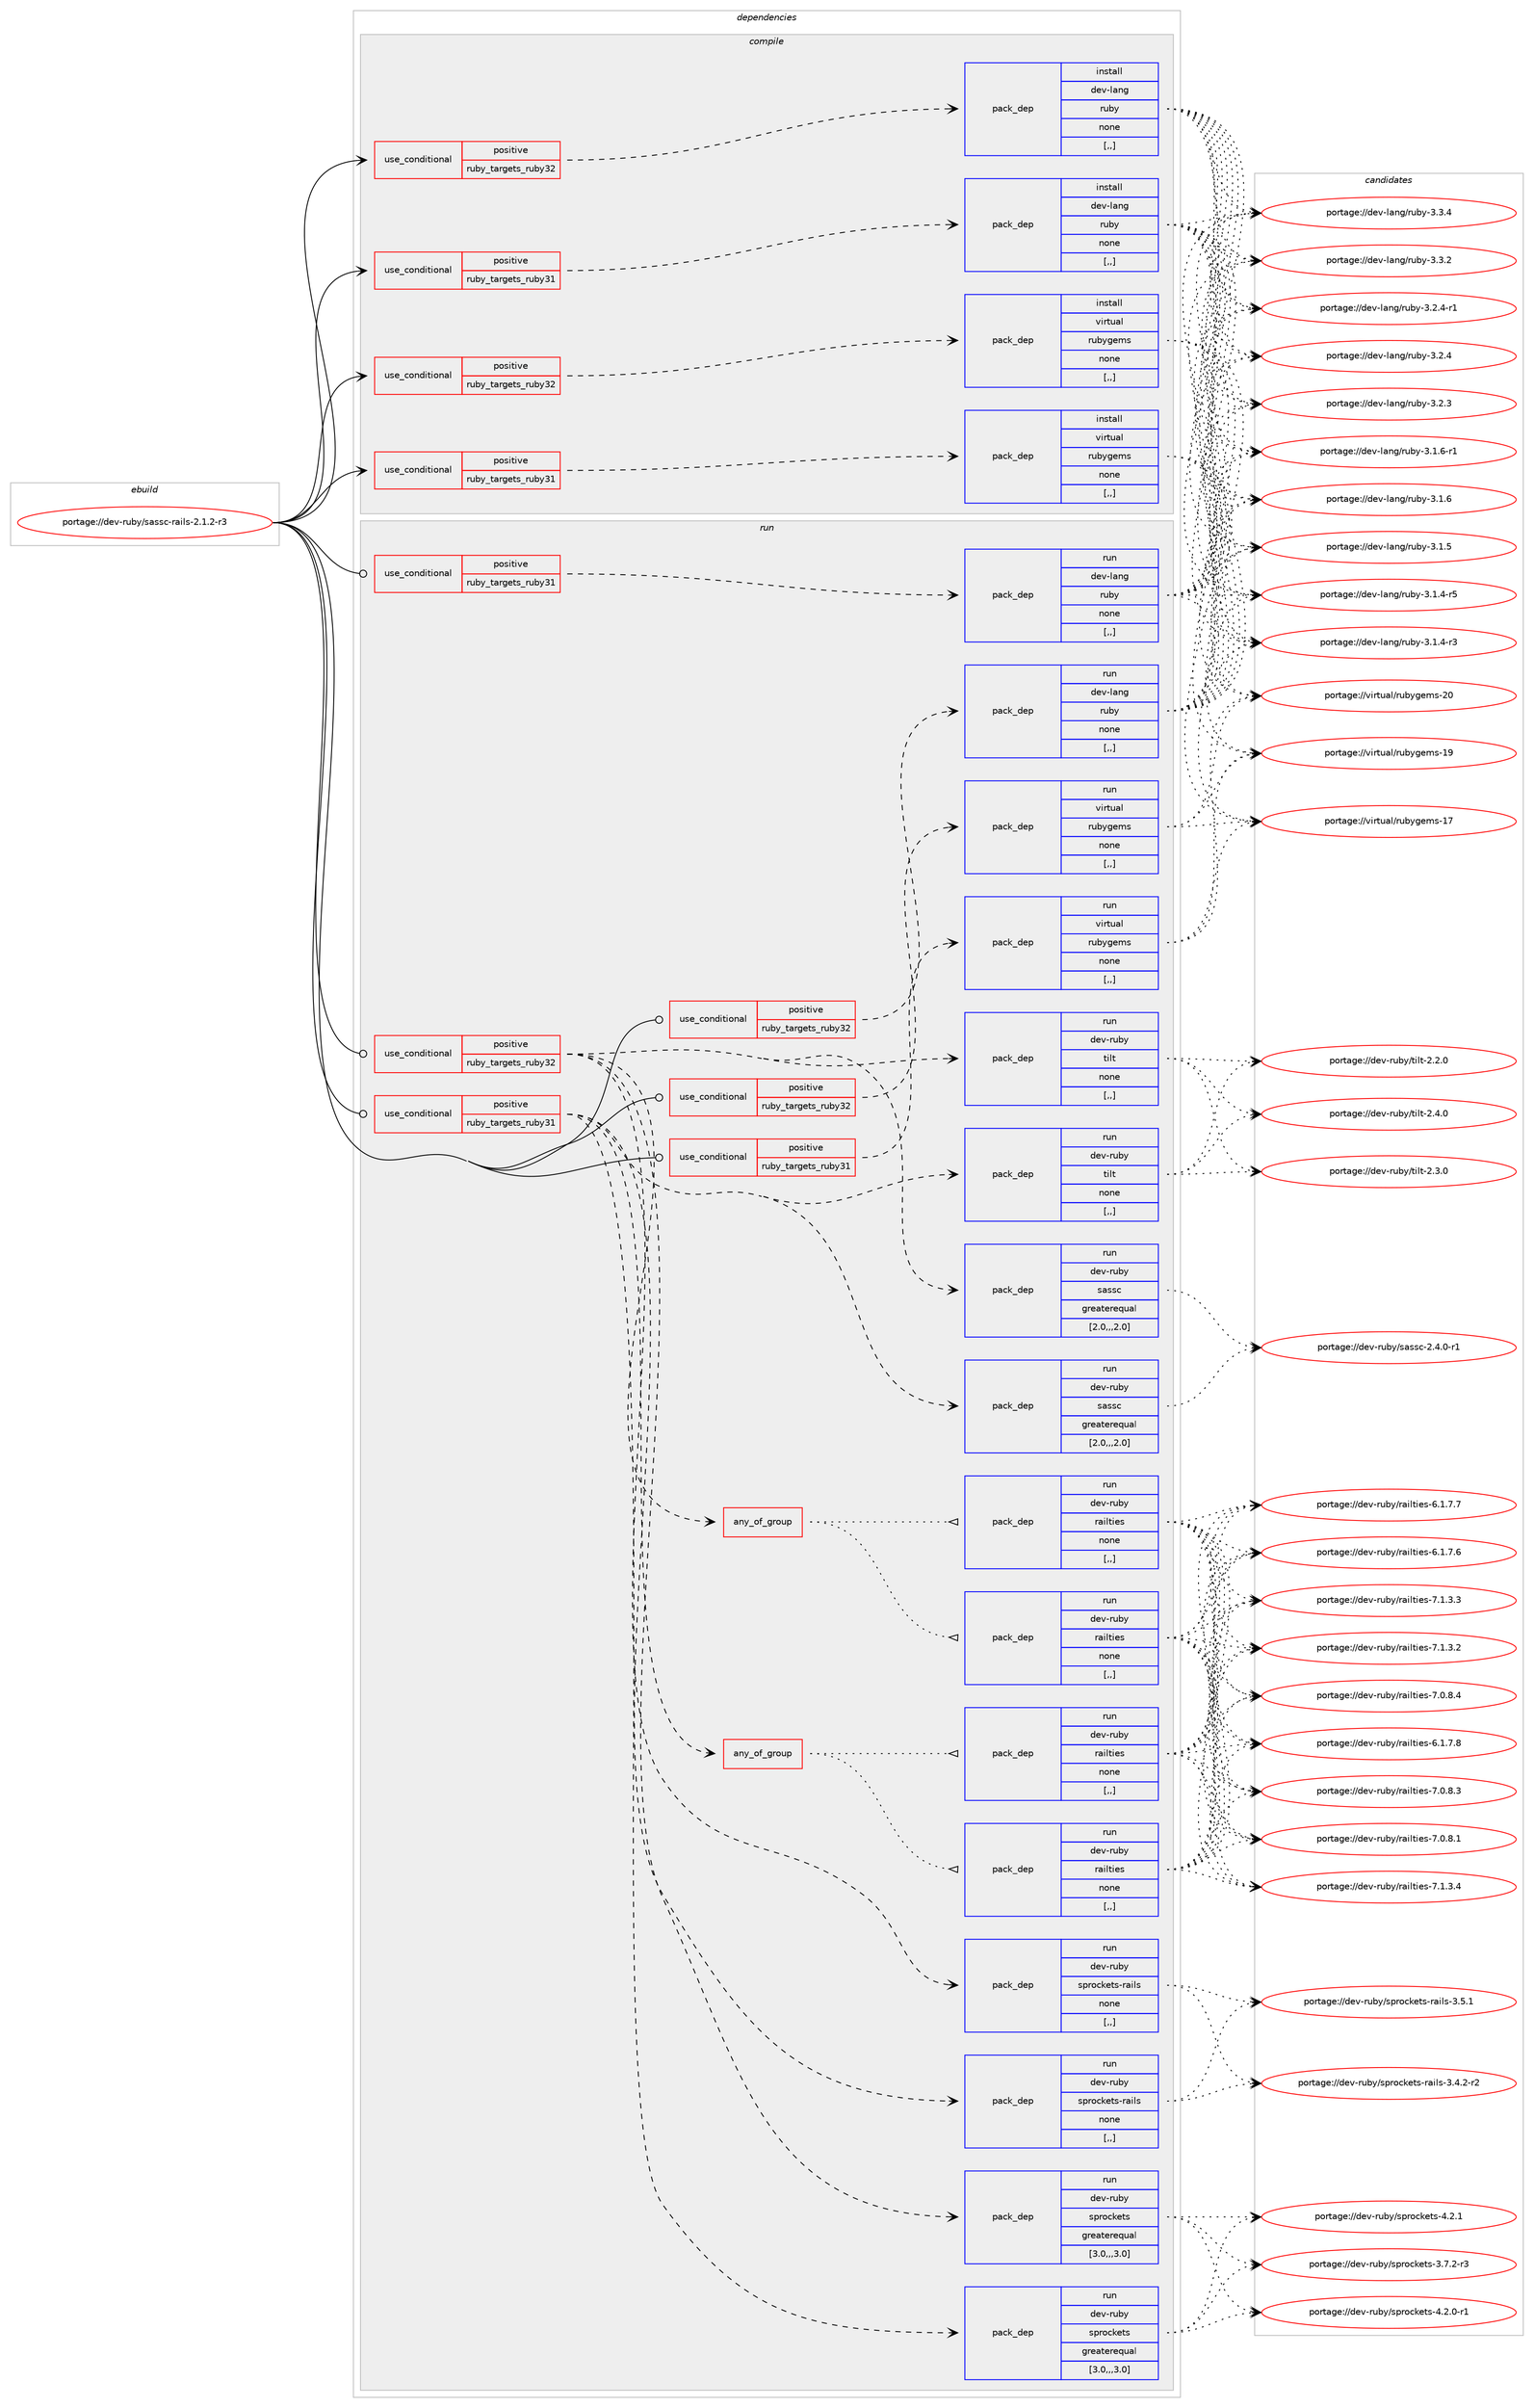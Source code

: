 digraph prolog {

# *************
# Graph options
# *************

newrank=true;
concentrate=true;
compound=true;
graph [rankdir=LR,fontname=Helvetica,fontsize=10,ranksep=1.5];#, ranksep=2.5, nodesep=0.2];
edge  [arrowhead=vee];
node  [fontname=Helvetica,fontsize=10];

# **********
# The ebuild
# **********

subgraph cluster_leftcol {
color=gray;
rank=same;
label=<<i>ebuild</i>>;
id [label="portage://dev-ruby/sassc-rails-2.1.2-r3", color=red, width=4, href="../dev-ruby/sassc-rails-2.1.2-r3.svg"];
}

# ****************
# The dependencies
# ****************

subgraph cluster_midcol {
color=gray;
label=<<i>dependencies</i>>;
subgraph cluster_compile {
fillcolor="#eeeeee";
style=filled;
label=<<i>compile</i>>;
subgraph cond55885 {
dependency201593 [label=<<TABLE BORDER="0" CELLBORDER="1" CELLSPACING="0" CELLPADDING="4"><TR><TD ROWSPAN="3" CELLPADDING="10">use_conditional</TD></TR><TR><TD>positive</TD></TR><TR><TD>ruby_targets_ruby31</TD></TR></TABLE>>, shape=none, color=red];
subgraph pack144319 {
dependency201594 [label=<<TABLE BORDER="0" CELLBORDER="1" CELLSPACING="0" CELLPADDING="4" WIDTH="220"><TR><TD ROWSPAN="6" CELLPADDING="30">pack_dep</TD></TR><TR><TD WIDTH="110">install</TD></TR><TR><TD>dev-lang</TD></TR><TR><TD>ruby</TD></TR><TR><TD>none</TD></TR><TR><TD>[,,]</TD></TR></TABLE>>, shape=none, color=blue];
}
dependency201593:e -> dependency201594:w [weight=20,style="dashed",arrowhead="vee"];
}
id:e -> dependency201593:w [weight=20,style="solid",arrowhead="vee"];
subgraph cond55886 {
dependency201595 [label=<<TABLE BORDER="0" CELLBORDER="1" CELLSPACING="0" CELLPADDING="4"><TR><TD ROWSPAN="3" CELLPADDING="10">use_conditional</TD></TR><TR><TD>positive</TD></TR><TR><TD>ruby_targets_ruby31</TD></TR></TABLE>>, shape=none, color=red];
subgraph pack144320 {
dependency201596 [label=<<TABLE BORDER="0" CELLBORDER="1" CELLSPACING="0" CELLPADDING="4" WIDTH="220"><TR><TD ROWSPAN="6" CELLPADDING="30">pack_dep</TD></TR><TR><TD WIDTH="110">install</TD></TR><TR><TD>virtual</TD></TR><TR><TD>rubygems</TD></TR><TR><TD>none</TD></TR><TR><TD>[,,]</TD></TR></TABLE>>, shape=none, color=blue];
}
dependency201595:e -> dependency201596:w [weight=20,style="dashed",arrowhead="vee"];
}
id:e -> dependency201595:w [weight=20,style="solid",arrowhead="vee"];
subgraph cond55887 {
dependency201597 [label=<<TABLE BORDER="0" CELLBORDER="1" CELLSPACING="0" CELLPADDING="4"><TR><TD ROWSPAN="3" CELLPADDING="10">use_conditional</TD></TR><TR><TD>positive</TD></TR><TR><TD>ruby_targets_ruby32</TD></TR></TABLE>>, shape=none, color=red];
subgraph pack144321 {
dependency201598 [label=<<TABLE BORDER="0" CELLBORDER="1" CELLSPACING="0" CELLPADDING="4" WIDTH="220"><TR><TD ROWSPAN="6" CELLPADDING="30">pack_dep</TD></TR><TR><TD WIDTH="110">install</TD></TR><TR><TD>dev-lang</TD></TR><TR><TD>ruby</TD></TR><TR><TD>none</TD></TR><TR><TD>[,,]</TD></TR></TABLE>>, shape=none, color=blue];
}
dependency201597:e -> dependency201598:w [weight=20,style="dashed",arrowhead="vee"];
}
id:e -> dependency201597:w [weight=20,style="solid",arrowhead="vee"];
subgraph cond55888 {
dependency201599 [label=<<TABLE BORDER="0" CELLBORDER="1" CELLSPACING="0" CELLPADDING="4"><TR><TD ROWSPAN="3" CELLPADDING="10">use_conditional</TD></TR><TR><TD>positive</TD></TR><TR><TD>ruby_targets_ruby32</TD></TR></TABLE>>, shape=none, color=red];
subgraph pack144322 {
dependency201600 [label=<<TABLE BORDER="0" CELLBORDER="1" CELLSPACING="0" CELLPADDING="4" WIDTH="220"><TR><TD ROWSPAN="6" CELLPADDING="30">pack_dep</TD></TR><TR><TD WIDTH="110">install</TD></TR><TR><TD>virtual</TD></TR><TR><TD>rubygems</TD></TR><TR><TD>none</TD></TR><TR><TD>[,,]</TD></TR></TABLE>>, shape=none, color=blue];
}
dependency201599:e -> dependency201600:w [weight=20,style="dashed",arrowhead="vee"];
}
id:e -> dependency201599:w [weight=20,style="solid",arrowhead="vee"];
}
subgraph cluster_compileandrun {
fillcolor="#eeeeee";
style=filled;
label=<<i>compile and run</i>>;
}
subgraph cluster_run {
fillcolor="#eeeeee";
style=filled;
label=<<i>run</i>>;
subgraph cond55889 {
dependency201601 [label=<<TABLE BORDER="0" CELLBORDER="1" CELLSPACING="0" CELLPADDING="4"><TR><TD ROWSPAN="3" CELLPADDING="10">use_conditional</TD></TR><TR><TD>positive</TD></TR><TR><TD>ruby_targets_ruby31</TD></TR></TABLE>>, shape=none, color=red];
subgraph pack144323 {
dependency201602 [label=<<TABLE BORDER="0" CELLBORDER="1" CELLSPACING="0" CELLPADDING="4" WIDTH="220"><TR><TD ROWSPAN="6" CELLPADDING="30">pack_dep</TD></TR><TR><TD WIDTH="110">run</TD></TR><TR><TD>dev-lang</TD></TR><TR><TD>ruby</TD></TR><TR><TD>none</TD></TR><TR><TD>[,,]</TD></TR></TABLE>>, shape=none, color=blue];
}
dependency201601:e -> dependency201602:w [weight=20,style="dashed",arrowhead="vee"];
}
id:e -> dependency201601:w [weight=20,style="solid",arrowhead="odot"];
subgraph cond55890 {
dependency201603 [label=<<TABLE BORDER="0" CELLBORDER="1" CELLSPACING="0" CELLPADDING="4"><TR><TD ROWSPAN="3" CELLPADDING="10">use_conditional</TD></TR><TR><TD>positive</TD></TR><TR><TD>ruby_targets_ruby31</TD></TR></TABLE>>, shape=none, color=red];
subgraph pack144324 {
dependency201604 [label=<<TABLE BORDER="0" CELLBORDER="1" CELLSPACING="0" CELLPADDING="4" WIDTH="220"><TR><TD ROWSPAN="6" CELLPADDING="30">pack_dep</TD></TR><TR><TD WIDTH="110">run</TD></TR><TR><TD>dev-ruby</TD></TR><TR><TD>sassc</TD></TR><TR><TD>greaterequal</TD></TR><TR><TD>[2.0,,,2.0]</TD></TR></TABLE>>, shape=none, color=blue];
}
dependency201603:e -> dependency201604:w [weight=20,style="dashed",arrowhead="vee"];
subgraph pack144325 {
dependency201605 [label=<<TABLE BORDER="0" CELLBORDER="1" CELLSPACING="0" CELLPADDING="4" WIDTH="220"><TR><TD ROWSPAN="6" CELLPADDING="30">pack_dep</TD></TR><TR><TD WIDTH="110">run</TD></TR><TR><TD>dev-ruby</TD></TR><TR><TD>tilt</TD></TR><TR><TD>none</TD></TR><TR><TD>[,,]</TD></TR></TABLE>>, shape=none, color=blue];
}
dependency201603:e -> dependency201605:w [weight=20,style="dashed",arrowhead="vee"];
subgraph any1239 {
dependency201606 [label=<<TABLE BORDER="0" CELLBORDER="1" CELLSPACING="0" CELLPADDING="4"><TR><TD CELLPADDING="10">any_of_group</TD></TR></TABLE>>, shape=none, color=red];subgraph pack144326 {
dependency201607 [label=<<TABLE BORDER="0" CELLBORDER="1" CELLSPACING="0" CELLPADDING="4" WIDTH="220"><TR><TD ROWSPAN="6" CELLPADDING="30">pack_dep</TD></TR><TR><TD WIDTH="110">run</TD></TR><TR><TD>dev-ruby</TD></TR><TR><TD>railties</TD></TR><TR><TD>none</TD></TR><TR><TD>[,,]</TD></TR></TABLE>>, shape=none, color=blue];
}
dependency201606:e -> dependency201607:w [weight=20,style="dotted",arrowhead="oinv"];
subgraph pack144327 {
dependency201608 [label=<<TABLE BORDER="0" CELLBORDER="1" CELLSPACING="0" CELLPADDING="4" WIDTH="220"><TR><TD ROWSPAN="6" CELLPADDING="30">pack_dep</TD></TR><TR><TD WIDTH="110">run</TD></TR><TR><TD>dev-ruby</TD></TR><TR><TD>railties</TD></TR><TR><TD>none</TD></TR><TR><TD>[,,]</TD></TR></TABLE>>, shape=none, color=blue];
}
dependency201606:e -> dependency201608:w [weight=20,style="dotted",arrowhead="oinv"];
}
dependency201603:e -> dependency201606:w [weight=20,style="dashed",arrowhead="vee"];
subgraph pack144328 {
dependency201609 [label=<<TABLE BORDER="0" CELLBORDER="1" CELLSPACING="0" CELLPADDING="4" WIDTH="220"><TR><TD ROWSPAN="6" CELLPADDING="30">pack_dep</TD></TR><TR><TD WIDTH="110">run</TD></TR><TR><TD>dev-ruby</TD></TR><TR><TD>sprockets</TD></TR><TR><TD>greaterequal</TD></TR><TR><TD>[3.0,,,3.0]</TD></TR></TABLE>>, shape=none, color=blue];
}
dependency201603:e -> dependency201609:w [weight=20,style="dashed",arrowhead="vee"];
subgraph pack144329 {
dependency201610 [label=<<TABLE BORDER="0" CELLBORDER="1" CELLSPACING="0" CELLPADDING="4" WIDTH="220"><TR><TD ROWSPAN="6" CELLPADDING="30">pack_dep</TD></TR><TR><TD WIDTH="110">run</TD></TR><TR><TD>dev-ruby</TD></TR><TR><TD>sprockets-rails</TD></TR><TR><TD>none</TD></TR><TR><TD>[,,]</TD></TR></TABLE>>, shape=none, color=blue];
}
dependency201603:e -> dependency201610:w [weight=20,style="dashed",arrowhead="vee"];
}
id:e -> dependency201603:w [weight=20,style="solid",arrowhead="odot"];
subgraph cond55891 {
dependency201611 [label=<<TABLE BORDER="0" CELLBORDER="1" CELLSPACING="0" CELLPADDING="4"><TR><TD ROWSPAN="3" CELLPADDING="10">use_conditional</TD></TR><TR><TD>positive</TD></TR><TR><TD>ruby_targets_ruby31</TD></TR></TABLE>>, shape=none, color=red];
subgraph pack144330 {
dependency201612 [label=<<TABLE BORDER="0" CELLBORDER="1" CELLSPACING="0" CELLPADDING="4" WIDTH="220"><TR><TD ROWSPAN="6" CELLPADDING="30">pack_dep</TD></TR><TR><TD WIDTH="110">run</TD></TR><TR><TD>virtual</TD></TR><TR><TD>rubygems</TD></TR><TR><TD>none</TD></TR><TR><TD>[,,]</TD></TR></TABLE>>, shape=none, color=blue];
}
dependency201611:e -> dependency201612:w [weight=20,style="dashed",arrowhead="vee"];
}
id:e -> dependency201611:w [weight=20,style="solid",arrowhead="odot"];
subgraph cond55892 {
dependency201613 [label=<<TABLE BORDER="0" CELLBORDER="1" CELLSPACING="0" CELLPADDING="4"><TR><TD ROWSPAN="3" CELLPADDING="10">use_conditional</TD></TR><TR><TD>positive</TD></TR><TR><TD>ruby_targets_ruby32</TD></TR></TABLE>>, shape=none, color=red];
subgraph pack144331 {
dependency201614 [label=<<TABLE BORDER="0" CELLBORDER="1" CELLSPACING="0" CELLPADDING="4" WIDTH="220"><TR><TD ROWSPAN="6" CELLPADDING="30">pack_dep</TD></TR><TR><TD WIDTH="110">run</TD></TR><TR><TD>dev-lang</TD></TR><TR><TD>ruby</TD></TR><TR><TD>none</TD></TR><TR><TD>[,,]</TD></TR></TABLE>>, shape=none, color=blue];
}
dependency201613:e -> dependency201614:w [weight=20,style="dashed",arrowhead="vee"];
}
id:e -> dependency201613:w [weight=20,style="solid",arrowhead="odot"];
subgraph cond55893 {
dependency201615 [label=<<TABLE BORDER="0" CELLBORDER="1" CELLSPACING="0" CELLPADDING="4"><TR><TD ROWSPAN="3" CELLPADDING="10">use_conditional</TD></TR><TR><TD>positive</TD></TR><TR><TD>ruby_targets_ruby32</TD></TR></TABLE>>, shape=none, color=red];
subgraph pack144332 {
dependency201616 [label=<<TABLE BORDER="0" CELLBORDER="1" CELLSPACING="0" CELLPADDING="4" WIDTH="220"><TR><TD ROWSPAN="6" CELLPADDING="30">pack_dep</TD></TR><TR><TD WIDTH="110">run</TD></TR><TR><TD>dev-ruby</TD></TR><TR><TD>sassc</TD></TR><TR><TD>greaterequal</TD></TR><TR><TD>[2.0,,,2.0]</TD></TR></TABLE>>, shape=none, color=blue];
}
dependency201615:e -> dependency201616:w [weight=20,style="dashed",arrowhead="vee"];
subgraph pack144333 {
dependency201617 [label=<<TABLE BORDER="0" CELLBORDER="1" CELLSPACING="0" CELLPADDING="4" WIDTH="220"><TR><TD ROWSPAN="6" CELLPADDING="30">pack_dep</TD></TR><TR><TD WIDTH="110">run</TD></TR><TR><TD>dev-ruby</TD></TR><TR><TD>tilt</TD></TR><TR><TD>none</TD></TR><TR><TD>[,,]</TD></TR></TABLE>>, shape=none, color=blue];
}
dependency201615:e -> dependency201617:w [weight=20,style="dashed",arrowhead="vee"];
subgraph any1240 {
dependency201618 [label=<<TABLE BORDER="0" CELLBORDER="1" CELLSPACING="0" CELLPADDING="4"><TR><TD CELLPADDING="10">any_of_group</TD></TR></TABLE>>, shape=none, color=red];subgraph pack144334 {
dependency201619 [label=<<TABLE BORDER="0" CELLBORDER="1" CELLSPACING="0" CELLPADDING="4" WIDTH="220"><TR><TD ROWSPAN="6" CELLPADDING="30">pack_dep</TD></TR><TR><TD WIDTH="110">run</TD></TR><TR><TD>dev-ruby</TD></TR><TR><TD>railties</TD></TR><TR><TD>none</TD></TR><TR><TD>[,,]</TD></TR></TABLE>>, shape=none, color=blue];
}
dependency201618:e -> dependency201619:w [weight=20,style="dotted",arrowhead="oinv"];
subgraph pack144335 {
dependency201620 [label=<<TABLE BORDER="0" CELLBORDER="1" CELLSPACING="0" CELLPADDING="4" WIDTH="220"><TR><TD ROWSPAN="6" CELLPADDING="30">pack_dep</TD></TR><TR><TD WIDTH="110">run</TD></TR><TR><TD>dev-ruby</TD></TR><TR><TD>railties</TD></TR><TR><TD>none</TD></TR><TR><TD>[,,]</TD></TR></TABLE>>, shape=none, color=blue];
}
dependency201618:e -> dependency201620:w [weight=20,style="dotted",arrowhead="oinv"];
}
dependency201615:e -> dependency201618:w [weight=20,style="dashed",arrowhead="vee"];
subgraph pack144336 {
dependency201621 [label=<<TABLE BORDER="0" CELLBORDER="1" CELLSPACING="0" CELLPADDING="4" WIDTH="220"><TR><TD ROWSPAN="6" CELLPADDING="30">pack_dep</TD></TR><TR><TD WIDTH="110">run</TD></TR><TR><TD>dev-ruby</TD></TR><TR><TD>sprockets</TD></TR><TR><TD>greaterequal</TD></TR><TR><TD>[3.0,,,3.0]</TD></TR></TABLE>>, shape=none, color=blue];
}
dependency201615:e -> dependency201621:w [weight=20,style="dashed",arrowhead="vee"];
subgraph pack144337 {
dependency201622 [label=<<TABLE BORDER="0" CELLBORDER="1" CELLSPACING="0" CELLPADDING="4" WIDTH="220"><TR><TD ROWSPAN="6" CELLPADDING="30">pack_dep</TD></TR><TR><TD WIDTH="110">run</TD></TR><TR><TD>dev-ruby</TD></TR><TR><TD>sprockets-rails</TD></TR><TR><TD>none</TD></TR><TR><TD>[,,]</TD></TR></TABLE>>, shape=none, color=blue];
}
dependency201615:e -> dependency201622:w [weight=20,style="dashed",arrowhead="vee"];
}
id:e -> dependency201615:w [weight=20,style="solid",arrowhead="odot"];
subgraph cond55894 {
dependency201623 [label=<<TABLE BORDER="0" CELLBORDER="1" CELLSPACING="0" CELLPADDING="4"><TR><TD ROWSPAN="3" CELLPADDING="10">use_conditional</TD></TR><TR><TD>positive</TD></TR><TR><TD>ruby_targets_ruby32</TD></TR></TABLE>>, shape=none, color=red];
subgraph pack144338 {
dependency201624 [label=<<TABLE BORDER="0" CELLBORDER="1" CELLSPACING="0" CELLPADDING="4" WIDTH="220"><TR><TD ROWSPAN="6" CELLPADDING="30">pack_dep</TD></TR><TR><TD WIDTH="110">run</TD></TR><TR><TD>virtual</TD></TR><TR><TD>rubygems</TD></TR><TR><TD>none</TD></TR><TR><TD>[,,]</TD></TR></TABLE>>, shape=none, color=blue];
}
dependency201623:e -> dependency201624:w [weight=20,style="dashed",arrowhead="vee"];
}
id:e -> dependency201623:w [weight=20,style="solid",arrowhead="odot"];
}
}

# **************
# The candidates
# **************

subgraph cluster_choices {
rank=same;
color=gray;
label=<<i>candidates</i>>;

subgraph choice144319 {
color=black;
nodesep=1;
choice10010111845108971101034711411798121455146514652 [label="portage://dev-lang/ruby-3.3.4", color=red, width=4,href="../dev-lang/ruby-3.3.4.svg"];
choice10010111845108971101034711411798121455146514650 [label="portage://dev-lang/ruby-3.3.2", color=red, width=4,href="../dev-lang/ruby-3.3.2.svg"];
choice100101118451089711010347114117981214551465046524511449 [label="portage://dev-lang/ruby-3.2.4-r1", color=red, width=4,href="../dev-lang/ruby-3.2.4-r1.svg"];
choice10010111845108971101034711411798121455146504652 [label="portage://dev-lang/ruby-3.2.4", color=red, width=4,href="../dev-lang/ruby-3.2.4.svg"];
choice10010111845108971101034711411798121455146504651 [label="portage://dev-lang/ruby-3.2.3", color=red, width=4,href="../dev-lang/ruby-3.2.3.svg"];
choice100101118451089711010347114117981214551464946544511449 [label="portage://dev-lang/ruby-3.1.6-r1", color=red, width=4,href="../dev-lang/ruby-3.1.6-r1.svg"];
choice10010111845108971101034711411798121455146494654 [label="portage://dev-lang/ruby-3.1.6", color=red, width=4,href="../dev-lang/ruby-3.1.6.svg"];
choice10010111845108971101034711411798121455146494653 [label="portage://dev-lang/ruby-3.1.5", color=red, width=4,href="../dev-lang/ruby-3.1.5.svg"];
choice100101118451089711010347114117981214551464946524511453 [label="portage://dev-lang/ruby-3.1.4-r5", color=red, width=4,href="../dev-lang/ruby-3.1.4-r5.svg"];
choice100101118451089711010347114117981214551464946524511451 [label="portage://dev-lang/ruby-3.1.4-r3", color=red, width=4,href="../dev-lang/ruby-3.1.4-r3.svg"];
dependency201594:e -> choice10010111845108971101034711411798121455146514652:w [style=dotted,weight="100"];
dependency201594:e -> choice10010111845108971101034711411798121455146514650:w [style=dotted,weight="100"];
dependency201594:e -> choice100101118451089711010347114117981214551465046524511449:w [style=dotted,weight="100"];
dependency201594:e -> choice10010111845108971101034711411798121455146504652:w [style=dotted,weight="100"];
dependency201594:e -> choice10010111845108971101034711411798121455146504651:w [style=dotted,weight="100"];
dependency201594:e -> choice100101118451089711010347114117981214551464946544511449:w [style=dotted,weight="100"];
dependency201594:e -> choice10010111845108971101034711411798121455146494654:w [style=dotted,weight="100"];
dependency201594:e -> choice10010111845108971101034711411798121455146494653:w [style=dotted,weight="100"];
dependency201594:e -> choice100101118451089711010347114117981214551464946524511453:w [style=dotted,weight="100"];
dependency201594:e -> choice100101118451089711010347114117981214551464946524511451:w [style=dotted,weight="100"];
}
subgraph choice144320 {
color=black;
nodesep=1;
choice118105114116117971084711411798121103101109115455048 [label="portage://virtual/rubygems-20", color=red, width=4,href="../virtual/rubygems-20.svg"];
choice118105114116117971084711411798121103101109115454957 [label="portage://virtual/rubygems-19", color=red, width=4,href="../virtual/rubygems-19.svg"];
choice118105114116117971084711411798121103101109115454955 [label="portage://virtual/rubygems-17", color=red, width=4,href="../virtual/rubygems-17.svg"];
dependency201596:e -> choice118105114116117971084711411798121103101109115455048:w [style=dotted,weight="100"];
dependency201596:e -> choice118105114116117971084711411798121103101109115454957:w [style=dotted,weight="100"];
dependency201596:e -> choice118105114116117971084711411798121103101109115454955:w [style=dotted,weight="100"];
}
subgraph choice144321 {
color=black;
nodesep=1;
choice10010111845108971101034711411798121455146514652 [label="portage://dev-lang/ruby-3.3.4", color=red, width=4,href="../dev-lang/ruby-3.3.4.svg"];
choice10010111845108971101034711411798121455146514650 [label="portage://dev-lang/ruby-3.3.2", color=red, width=4,href="../dev-lang/ruby-3.3.2.svg"];
choice100101118451089711010347114117981214551465046524511449 [label="portage://dev-lang/ruby-3.2.4-r1", color=red, width=4,href="../dev-lang/ruby-3.2.4-r1.svg"];
choice10010111845108971101034711411798121455146504652 [label="portage://dev-lang/ruby-3.2.4", color=red, width=4,href="../dev-lang/ruby-3.2.4.svg"];
choice10010111845108971101034711411798121455146504651 [label="portage://dev-lang/ruby-3.2.3", color=red, width=4,href="../dev-lang/ruby-3.2.3.svg"];
choice100101118451089711010347114117981214551464946544511449 [label="portage://dev-lang/ruby-3.1.6-r1", color=red, width=4,href="../dev-lang/ruby-3.1.6-r1.svg"];
choice10010111845108971101034711411798121455146494654 [label="portage://dev-lang/ruby-3.1.6", color=red, width=4,href="../dev-lang/ruby-3.1.6.svg"];
choice10010111845108971101034711411798121455146494653 [label="portage://dev-lang/ruby-3.1.5", color=red, width=4,href="../dev-lang/ruby-3.1.5.svg"];
choice100101118451089711010347114117981214551464946524511453 [label="portage://dev-lang/ruby-3.1.4-r5", color=red, width=4,href="../dev-lang/ruby-3.1.4-r5.svg"];
choice100101118451089711010347114117981214551464946524511451 [label="portage://dev-lang/ruby-3.1.4-r3", color=red, width=4,href="../dev-lang/ruby-3.1.4-r3.svg"];
dependency201598:e -> choice10010111845108971101034711411798121455146514652:w [style=dotted,weight="100"];
dependency201598:e -> choice10010111845108971101034711411798121455146514650:w [style=dotted,weight="100"];
dependency201598:e -> choice100101118451089711010347114117981214551465046524511449:w [style=dotted,weight="100"];
dependency201598:e -> choice10010111845108971101034711411798121455146504652:w [style=dotted,weight="100"];
dependency201598:e -> choice10010111845108971101034711411798121455146504651:w [style=dotted,weight="100"];
dependency201598:e -> choice100101118451089711010347114117981214551464946544511449:w [style=dotted,weight="100"];
dependency201598:e -> choice10010111845108971101034711411798121455146494654:w [style=dotted,weight="100"];
dependency201598:e -> choice10010111845108971101034711411798121455146494653:w [style=dotted,weight="100"];
dependency201598:e -> choice100101118451089711010347114117981214551464946524511453:w [style=dotted,weight="100"];
dependency201598:e -> choice100101118451089711010347114117981214551464946524511451:w [style=dotted,weight="100"];
}
subgraph choice144322 {
color=black;
nodesep=1;
choice118105114116117971084711411798121103101109115455048 [label="portage://virtual/rubygems-20", color=red, width=4,href="../virtual/rubygems-20.svg"];
choice118105114116117971084711411798121103101109115454957 [label="portage://virtual/rubygems-19", color=red, width=4,href="../virtual/rubygems-19.svg"];
choice118105114116117971084711411798121103101109115454955 [label="portage://virtual/rubygems-17", color=red, width=4,href="../virtual/rubygems-17.svg"];
dependency201600:e -> choice118105114116117971084711411798121103101109115455048:w [style=dotted,weight="100"];
dependency201600:e -> choice118105114116117971084711411798121103101109115454957:w [style=dotted,weight="100"];
dependency201600:e -> choice118105114116117971084711411798121103101109115454955:w [style=dotted,weight="100"];
}
subgraph choice144323 {
color=black;
nodesep=1;
choice10010111845108971101034711411798121455146514652 [label="portage://dev-lang/ruby-3.3.4", color=red, width=4,href="../dev-lang/ruby-3.3.4.svg"];
choice10010111845108971101034711411798121455146514650 [label="portage://dev-lang/ruby-3.3.2", color=red, width=4,href="../dev-lang/ruby-3.3.2.svg"];
choice100101118451089711010347114117981214551465046524511449 [label="portage://dev-lang/ruby-3.2.4-r1", color=red, width=4,href="../dev-lang/ruby-3.2.4-r1.svg"];
choice10010111845108971101034711411798121455146504652 [label="portage://dev-lang/ruby-3.2.4", color=red, width=4,href="../dev-lang/ruby-3.2.4.svg"];
choice10010111845108971101034711411798121455146504651 [label="portage://dev-lang/ruby-3.2.3", color=red, width=4,href="../dev-lang/ruby-3.2.3.svg"];
choice100101118451089711010347114117981214551464946544511449 [label="portage://dev-lang/ruby-3.1.6-r1", color=red, width=4,href="../dev-lang/ruby-3.1.6-r1.svg"];
choice10010111845108971101034711411798121455146494654 [label="portage://dev-lang/ruby-3.1.6", color=red, width=4,href="../dev-lang/ruby-3.1.6.svg"];
choice10010111845108971101034711411798121455146494653 [label="portage://dev-lang/ruby-3.1.5", color=red, width=4,href="../dev-lang/ruby-3.1.5.svg"];
choice100101118451089711010347114117981214551464946524511453 [label="portage://dev-lang/ruby-3.1.4-r5", color=red, width=4,href="../dev-lang/ruby-3.1.4-r5.svg"];
choice100101118451089711010347114117981214551464946524511451 [label="portage://dev-lang/ruby-3.1.4-r3", color=red, width=4,href="../dev-lang/ruby-3.1.4-r3.svg"];
dependency201602:e -> choice10010111845108971101034711411798121455146514652:w [style=dotted,weight="100"];
dependency201602:e -> choice10010111845108971101034711411798121455146514650:w [style=dotted,weight="100"];
dependency201602:e -> choice100101118451089711010347114117981214551465046524511449:w [style=dotted,weight="100"];
dependency201602:e -> choice10010111845108971101034711411798121455146504652:w [style=dotted,weight="100"];
dependency201602:e -> choice10010111845108971101034711411798121455146504651:w [style=dotted,weight="100"];
dependency201602:e -> choice100101118451089711010347114117981214551464946544511449:w [style=dotted,weight="100"];
dependency201602:e -> choice10010111845108971101034711411798121455146494654:w [style=dotted,weight="100"];
dependency201602:e -> choice10010111845108971101034711411798121455146494653:w [style=dotted,weight="100"];
dependency201602:e -> choice100101118451089711010347114117981214551464946524511453:w [style=dotted,weight="100"];
dependency201602:e -> choice100101118451089711010347114117981214551464946524511451:w [style=dotted,weight="100"];
}
subgraph choice144324 {
color=black;
nodesep=1;
choice10010111845114117981214711597115115994550465246484511449 [label="portage://dev-ruby/sassc-2.4.0-r1", color=red, width=4,href="../dev-ruby/sassc-2.4.0-r1.svg"];
dependency201604:e -> choice10010111845114117981214711597115115994550465246484511449:w [style=dotted,weight="100"];
}
subgraph choice144325 {
color=black;
nodesep=1;
choice100101118451141179812147116105108116455046524648 [label="portage://dev-ruby/tilt-2.4.0", color=red, width=4,href="../dev-ruby/tilt-2.4.0.svg"];
choice100101118451141179812147116105108116455046514648 [label="portage://dev-ruby/tilt-2.3.0", color=red, width=4,href="../dev-ruby/tilt-2.3.0.svg"];
choice100101118451141179812147116105108116455046504648 [label="portage://dev-ruby/tilt-2.2.0", color=red, width=4,href="../dev-ruby/tilt-2.2.0.svg"];
dependency201605:e -> choice100101118451141179812147116105108116455046524648:w [style=dotted,weight="100"];
dependency201605:e -> choice100101118451141179812147116105108116455046514648:w [style=dotted,weight="100"];
dependency201605:e -> choice100101118451141179812147116105108116455046504648:w [style=dotted,weight="100"];
}
subgraph choice144326 {
color=black;
nodesep=1;
choice100101118451141179812147114971051081161051011154555464946514652 [label="portage://dev-ruby/railties-7.1.3.4", color=red, width=4,href="../dev-ruby/railties-7.1.3.4.svg"];
choice100101118451141179812147114971051081161051011154555464946514651 [label="portage://dev-ruby/railties-7.1.3.3", color=red, width=4,href="../dev-ruby/railties-7.1.3.3.svg"];
choice100101118451141179812147114971051081161051011154555464946514650 [label="portage://dev-ruby/railties-7.1.3.2", color=red, width=4,href="../dev-ruby/railties-7.1.3.2.svg"];
choice100101118451141179812147114971051081161051011154555464846564652 [label="portage://dev-ruby/railties-7.0.8.4", color=red, width=4,href="../dev-ruby/railties-7.0.8.4.svg"];
choice100101118451141179812147114971051081161051011154555464846564651 [label="portage://dev-ruby/railties-7.0.8.3", color=red, width=4,href="../dev-ruby/railties-7.0.8.3.svg"];
choice100101118451141179812147114971051081161051011154555464846564649 [label="portage://dev-ruby/railties-7.0.8.1", color=red, width=4,href="../dev-ruby/railties-7.0.8.1.svg"];
choice100101118451141179812147114971051081161051011154554464946554656 [label="portage://dev-ruby/railties-6.1.7.8", color=red, width=4,href="../dev-ruby/railties-6.1.7.8.svg"];
choice100101118451141179812147114971051081161051011154554464946554655 [label="portage://dev-ruby/railties-6.1.7.7", color=red, width=4,href="../dev-ruby/railties-6.1.7.7.svg"];
choice100101118451141179812147114971051081161051011154554464946554654 [label="portage://dev-ruby/railties-6.1.7.6", color=red, width=4,href="../dev-ruby/railties-6.1.7.6.svg"];
dependency201607:e -> choice100101118451141179812147114971051081161051011154555464946514652:w [style=dotted,weight="100"];
dependency201607:e -> choice100101118451141179812147114971051081161051011154555464946514651:w [style=dotted,weight="100"];
dependency201607:e -> choice100101118451141179812147114971051081161051011154555464946514650:w [style=dotted,weight="100"];
dependency201607:e -> choice100101118451141179812147114971051081161051011154555464846564652:w [style=dotted,weight="100"];
dependency201607:e -> choice100101118451141179812147114971051081161051011154555464846564651:w [style=dotted,weight="100"];
dependency201607:e -> choice100101118451141179812147114971051081161051011154555464846564649:w [style=dotted,weight="100"];
dependency201607:e -> choice100101118451141179812147114971051081161051011154554464946554656:w [style=dotted,weight="100"];
dependency201607:e -> choice100101118451141179812147114971051081161051011154554464946554655:w [style=dotted,weight="100"];
dependency201607:e -> choice100101118451141179812147114971051081161051011154554464946554654:w [style=dotted,weight="100"];
}
subgraph choice144327 {
color=black;
nodesep=1;
choice100101118451141179812147114971051081161051011154555464946514652 [label="portage://dev-ruby/railties-7.1.3.4", color=red, width=4,href="../dev-ruby/railties-7.1.3.4.svg"];
choice100101118451141179812147114971051081161051011154555464946514651 [label="portage://dev-ruby/railties-7.1.3.3", color=red, width=4,href="../dev-ruby/railties-7.1.3.3.svg"];
choice100101118451141179812147114971051081161051011154555464946514650 [label="portage://dev-ruby/railties-7.1.3.2", color=red, width=4,href="../dev-ruby/railties-7.1.3.2.svg"];
choice100101118451141179812147114971051081161051011154555464846564652 [label="portage://dev-ruby/railties-7.0.8.4", color=red, width=4,href="../dev-ruby/railties-7.0.8.4.svg"];
choice100101118451141179812147114971051081161051011154555464846564651 [label="portage://dev-ruby/railties-7.0.8.3", color=red, width=4,href="../dev-ruby/railties-7.0.8.3.svg"];
choice100101118451141179812147114971051081161051011154555464846564649 [label="portage://dev-ruby/railties-7.0.8.1", color=red, width=4,href="../dev-ruby/railties-7.0.8.1.svg"];
choice100101118451141179812147114971051081161051011154554464946554656 [label="portage://dev-ruby/railties-6.1.7.8", color=red, width=4,href="../dev-ruby/railties-6.1.7.8.svg"];
choice100101118451141179812147114971051081161051011154554464946554655 [label="portage://dev-ruby/railties-6.1.7.7", color=red, width=4,href="../dev-ruby/railties-6.1.7.7.svg"];
choice100101118451141179812147114971051081161051011154554464946554654 [label="portage://dev-ruby/railties-6.1.7.6", color=red, width=4,href="../dev-ruby/railties-6.1.7.6.svg"];
dependency201608:e -> choice100101118451141179812147114971051081161051011154555464946514652:w [style=dotted,weight="100"];
dependency201608:e -> choice100101118451141179812147114971051081161051011154555464946514651:w [style=dotted,weight="100"];
dependency201608:e -> choice100101118451141179812147114971051081161051011154555464946514650:w [style=dotted,weight="100"];
dependency201608:e -> choice100101118451141179812147114971051081161051011154555464846564652:w [style=dotted,weight="100"];
dependency201608:e -> choice100101118451141179812147114971051081161051011154555464846564651:w [style=dotted,weight="100"];
dependency201608:e -> choice100101118451141179812147114971051081161051011154555464846564649:w [style=dotted,weight="100"];
dependency201608:e -> choice100101118451141179812147114971051081161051011154554464946554656:w [style=dotted,weight="100"];
dependency201608:e -> choice100101118451141179812147114971051081161051011154554464946554655:w [style=dotted,weight="100"];
dependency201608:e -> choice100101118451141179812147114971051081161051011154554464946554654:w [style=dotted,weight="100"];
}
subgraph choice144328 {
color=black;
nodesep=1;
choice10010111845114117981214711511211411199107101116115455246504649 [label="portage://dev-ruby/sprockets-4.2.1", color=red, width=4,href="../dev-ruby/sprockets-4.2.1.svg"];
choice100101118451141179812147115112114111991071011161154552465046484511449 [label="portage://dev-ruby/sprockets-4.2.0-r1", color=red, width=4,href="../dev-ruby/sprockets-4.2.0-r1.svg"];
choice100101118451141179812147115112114111991071011161154551465546504511451 [label="portage://dev-ruby/sprockets-3.7.2-r3", color=red, width=4,href="../dev-ruby/sprockets-3.7.2-r3.svg"];
dependency201609:e -> choice10010111845114117981214711511211411199107101116115455246504649:w [style=dotted,weight="100"];
dependency201609:e -> choice100101118451141179812147115112114111991071011161154552465046484511449:w [style=dotted,weight="100"];
dependency201609:e -> choice100101118451141179812147115112114111991071011161154551465546504511451:w [style=dotted,weight="100"];
}
subgraph choice144329 {
color=black;
nodesep=1;
choice100101118451141179812147115112114111991071011161154511497105108115455146534649 [label="portage://dev-ruby/sprockets-rails-3.5.1", color=red, width=4,href="../dev-ruby/sprockets-rails-3.5.1.svg"];
choice1001011184511411798121471151121141119910710111611545114971051081154551465246504511450 [label="portage://dev-ruby/sprockets-rails-3.4.2-r2", color=red, width=4,href="../dev-ruby/sprockets-rails-3.4.2-r2.svg"];
dependency201610:e -> choice100101118451141179812147115112114111991071011161154511497105108115455146534649:w [style=dotted,weight="100"];
dependency201610:e -> choice1001011184511411798121471151121141119910710111611545114971051081154551465246504511450:w [style=dotted,weight="100"];
}
subgraph choice144330 {
color=black;
nodesep=1;
choice118105114116117971084711411798121103101109115455048 [label="portage://virtual/rubygems-20", color=red, width=4,href="../virtual/rubygems-20.svg"];
choice118105114116117971084711411798121103101109115454957 [label="portage://virtual/rubygems-19", color=red, width=4,href="../virtual/rubygems-19.svg"];
choice118105114116117971084711411798121103101109115454955 [label="portage://virtual/rubygems-17", color=red, width=4,href="../virtual/rubygems-17.svg"];
dependency201612:e -> choice118105114116117971084711411798121103101109115455048:w [style=dotted,weight="100"];
dependency201612:e -> choice118105114116117971084711411798121103101109115454957:w [style=dotted,weight="100"];
dependency201612:e -> choice118105114116117971084711411798121103101109115454955:w [style=dotted,weight="100"];
}
subgraph choice144331 {
color=black;
nodesep=1;
choice10010111845108971101034711411798121455146514652 [label="portage://dev-lang/ruby-3.3.4", color=red, width=4,href="../dev-lang/ruby-3.3.4.svg"];
choice10010111845108971101034711411798121455146514650 [label="portage://dev-lang/ruby-3.3.2", color=red, width=4,href="../dev-lang/ruby-3.3.2.svg"];
choice100101118451089711010347114117981214551465046524511449 [label="portage://dev-lang/ruby-3.2.4-r1", color=red, width=4,href="../dev-lang/ruby-3.2.4-r1.svg"];
choice10010111845108971101034711411798121455146504652 [label="portage://dev-lang/ruby-3.2.4", color=red, width=4,href="../dev-lang/ruby-3.2.4.svg"];
choice10010111845108971101034711411798121455146504651 [label="portage://dev-lang/ruby-3.2.3", color=red, width=4,href="../dev-lang/ruby-3.2.3.svg"];
choice100101118451089711010347114117981214551464946544511449 [label="portage://dev-lang/ruby-3.1.6-r1", color=red, width=4,href="../dev-lang/ruby-3.1.6-r1.svg"];
choice10010111845108971101034711411798121455146494654 [label="portage://dev-lang/ruby-3.1.6", color=red, width=4,href="../dev-lang/ruby-3.1.6.svg"];
choice10010111845108971101034711411798121455146494653 [label="portage://dev-lang/ruby-3.1.5", color=red, width=4,href="../dev-lang/ruby-3.1.5.svg"];
choice100101118451089711010347114117981214551464946524511453 [label="portage://dev-lang/ruby-3.1.4-r5", color=red, width=4,href="../dev-lang/ruby-3.1.4-r5.svg"];
choice100101118451089711010347114117981214551464946524511451 [label="portage://dev-lang/ruby-3.1.4-r3", color=red, width=4,href="../dev-lang/ruby-3.1.4-r3.svg"];
dependency201614:e -> choice10010111845108971101034711411798121455146514652:w [style=dotted,weight="100"];
dependency201614:e -> choice10010111845108971101034711411798121455146514650:w [style=dotted,weight="100"];
dependency201614:e -> choice100101118451089711010347114117981214551465046524511449:w [style=dotted,weight="100"];
dependency201614:e -> choice10010111845108971101034711411798121455146504652:w [style=dotted,weight="100"];
dependency201614:e -> choice10010111845108971101034711411798121455146504651:w [style=dotted,weight="100"];
dependency201614:e -> choice100101118451089711010347114117981214551464946544511449:w [style=dotted,weight="100"];
dependency201614:e -> choice10010111845108971101034711411798121455146494654:w [style=dotted,weight="100"];
dependency201614:e -> choice10010111845108971101034711411798121455146494653:w [style=dotted,weight="100"];
dependency201614:e -> choice100101118451089711010347114117981214551464946524511453:w [style=dotted,weight="100"];
dependency201614:e -> choice100101118451089711010347114117981214551464946524511451:w [style=dotted,weight="100"];
}
subgraph choice144332 {
color=black;
nodesep=1;
choice10010111845114117981214711597115115994550465246484511449 [label="portage://dev-ruby/sassc-2.4.0-r1", color=red, width=4,href="../dev-ruby/sassc-2.4.0-r1.svg"];
dependency201616:e -> choice10010111845114117981214711597115115994550465246484511449:w [style=dotted,weight="100"];
}
subgraph choice144333 {
color=black;
nodesep=1;
choice100101118451141179812147116105108116455046524648 [label="portage://dev-ruby/tilt-2.4.0", color=red, width=4,href="../dev-ruby/tilt-2.4.0.svg"];
choice100101118451141179812147116105108116455046514648 [label="portage://dev-ruby/tilt-2.3.0", color=red, width=4,href="../dev-ruby/tilt-2.3.0.svg"];
choice100101118451141179812147116105108116455046504648 [label="portage://dev-ruby/tilt-2.2.0", color=red, width=4,href="../dev-ruby/tilt-2.2.0.svg"];
dependency201617:e -> choice100101118451141179812147116105108116455046524648:w [style=dotted,weight="100"];
dependency201617:e -> choice100101118451141179812147116105108116455046514648:w [style=dotted,weight="100"];
dependency201617:e -> choice100101118451141179812147116105108116455046504648:w [style=dotted,weight="100"];
}
subgraph choice144334 {
color=black;
nodesep=1;
choice100101118451141179812147114971051081161051011154555464946514652 [label="portage://dev-ruby/railties-7.1.3.4", color=red, width=4,href="../dev-ruby/railties-7.1.3.4.svg"];
choice100101118451141179812147114971051081161051011154555464946514651 [label="portage://dev-ruby/railties-7.1.3.3", color=red, width=4,href="../dev-ruby/railties-7.1.3.3.svg"];
choice100101118451141179812147114971051081161051011154555464946514650 [label="portage://dev-ruby/railties-7.1.3.2", color=red, width=4,href="../dev-ruby/railties-7.1.3.2.svg"];
choice100101118451141179812147114971051081161051011154555464846564652 [label="portage://dev-ruby/railties-7.0.8.4", color=red, width=4,href="../dev-ruby/railties-7.0.8.4.svg"];
choice100101118451141179812147114971051081161051011154555464846564651 [label="portage://dev-ruby/railties-7.0.8.3", color=red, width=4,href="../dev-ruby/railties-7.0.8.3.svg"];
choice100101118451141179812147114971051081161051011154555464846564649 [label="portage://dev-ruby/railties-7.0.8.1", color=red, width=4,href="../dev-ruby/railties-7.0.8.1.svg"];
choice100101118451141179812147114971051081161051011154554464946554656 [label="portage://dev-ruby/railties-6.1.7.8", color=red, width=4,href="../dev-ruby/railties-6.1.7.8.svg"];
choice100101118451141179812147114971051081161051011154554464946554655 [label="portage://dev-ruby/railties-6.1.7.7", color=red, width=4,href="../dev-ruby/railties-6.1.7.7.svg"];
choice100101118451141179812147114971051081161051011154554464946554654 [label="portage://dev-ruby/railties-6.1.7.6", color=red, width=4,href="../dev-ruby/railties-6.1.7.6.svg"];
dependency201619:e -> choice100101118451141179812147114971051081161051011154555464946514652:w [style=dotted,weight="100"];
dependency201619:e -> choice100101118451141179812147114971051081161051011154555464946514651:w [style=dotted,weight="100"];
dependency201619:e -> choice100101118451141179812147114971051081161051011154555464946514650:w [style=dotted,weight="100"];
dependency201619:e -> choice100101118451141179812147114971051081161051011154555464846564652:w [style=dotted,weight="100"];
dependency201619:e -> choice100101118451141179812147114971051081161051011154555464846564651:w [style=dotted,weight="100"];
dependency201619:e -> choice100101118451141179812147114971051081161051011154555464846564649:w [style=dotted,weight="100"];
dependency201619:e -> choice100101118451141179812147114971051081161051011154554464946554656:w [style=dotted,weight="100"];
dependency201619:e -> choice100101118451141179812147114971051081161051011154554464946554655:w [style=dotted,weight="100"];
dependency201619:e -> choice100101118451141179812147114971051081161051011154554464946554654:w [style=dotted,weight="100"];
}
subgraph choice144335 {
color=black;
nodesep=1;
choice100101118451141179812147114971051081161051011154555464946514652 [label="portage://dev-ruby/railties-7.1.3.4", color=red, width=4,href="../dev-ruby/railties-7.1.3.4.svg"];
choice100101118451141179812147114971051081161051011154555464946514651 [label="portage://dev-ruby/railties-7.1.3.3", color=red, width=4,href="../dev-ruby/railties-7.1.3.3.svg"];
choice100101118451141179812147114971051081161051011154555464946514650 [label="portage://dev-ruby/railties-7.1.3.2", color=red, width=4,href="../dev-ruby/railties-7.1.3.2.svg"];
choice100101118451141179812147114971051081161051011154555464846564652 [label="portage://dev-ruby/railties-7.0.8.4", color=red, width=4,href="../dev-ruby/railties-7.0.8.4.svg"];
choice100101118451141179812147114971051081161051011154555464846564651 [label="portage://dev-ruby/railties-7.0.8.3", color=red, width=4,href="../dev-ruby/railties-7.0.8.3.svg"];
choice100101118451141179812147114971051081161051011154555464846564649 [label="portage://dev-ruby/railties-7.0.8.1", color=red, width=4,href="../dev-ruby/railties-7.0.8.1.svg"];
choice100101118451141179812147114971051081161051011154554464946554656 [label="portage://dev-ruby/railties-6.1.7.8", color=red, width=4,href="../dev-ruby/railties-6.1.7.8.svg"];
choice100101118451141179812147114971051081161051011154554464946554655 [label="portage://dev-ruby/railties-6.1.7.7", color=red, width=4,href="../dev-ruby/railties-6.1.7.7.svg"];
choice100101118451141179812147114971051081161051011154554464946554654 [label="portage://dev-ruby/railties-6.1.7.6", color=red, width=4,href="../dev-ruby/railties-6.1.7.6.svg"];
dependency201620:e -> choice100101118451141179812147114971051081161051011154555464946514652:w [style=dotted,weight="100"];
dependency201620:e -> choice100101118451141179812147114971051081161051011154555464946514651:w [style=dotted,weight="100"];
dependency201620:e -> choice100101118451141179812147114971051081161051011154555464946514650:w [style=dotted,weight="100"];
dependency201620:e -> choice100101118451141179812147114971051081161051011154555464846564652:w [style=dotted,weight="100"];
dependency201620:e -> choice100101118451141179812147114971051081161051011154555464846564651:w [style=dotted,weight="100"];
dependency201620:e -> choice100101118451141179812147114971051081161051011154555464846564649:w [style=dotted,weight="100"];
dependency201620:e -> choice100101118451141179812147114971051081161051011154554464946554656:w [style=dotted,weight="100"];
dependency201620:e -> choice100101118451141179812147114971051081161051011154554464946554655:w [style=dotted,weight="100"];
dependency201620:e -> choice100101118451141179812147114971051081161051011154554464946554654:w [style=dotted,weight="100"];
}
subgraph choice144336 {
color=black;
nodesep=1;
choice10010111845114117981214711511211411199107101116115455246504649 [label="portage://dev-ruby/sprockets-4.2.1", color=red, width=4,href="../dev-ruby/sprockets-4.2.1.svg"];
choice100101118451141179812147115112114111991071011161154552465046484511449 [label="portage://dev-ruby/sprockets-4.2.0-r1", color=red, width=4,href="../dev-ruby/sprockets-4.2.0-r1.svg"];
choice100101118451141179812147115112114111991071011161154551465546504511451 [label="portage://dev-ruby/sprockets-3.7.2-r3", color=red, width=4,href="../dev-ruby/sprockets-3.7.2-r3.svg"];
dependency201621:e -> choice10010111845114117981214711511211411199107101116115455246504649:w [style=dotted,weight="100"];
dependency201621:e -> choice100101118451141179812147115112114111991071011161154552465046484511449:w [style=dotted,weight="100"];
dependency201621:e -> choice100101118451141179812147115112114111991071011161154551465546504511451:w [style=dotted,weight="100"];
}
subgraph choice144337 {
color=black;
nodesep=1;
choice100101118451141179812147115112114111991071011161154511497105108115455146534649 [label="portage://dev-ruby/sprockets-rails-3.5.1", color=red, width=4,href="../dev-ruby/sprockets-rails-3.5.1.svg"];
choice1001011184511411798121471151121141119910710111611545114971051081154551465246504511450 [label="portage://dev-ruby/sprockets-rails-3.4.2-r2", color=red, width=4,href="../dev-ruby/sprockets-rails-3.4.2-r2.svg"];
dependency201622:e -> choice100101118451141179812147115112114111991071011161154511497105108115455146534649:w [style=dotted,weight="100"];
dependency201622:e -> choice1001011184511411798121471151121141119910710111611545114971051081154551465246504511450:w [style=dotted,weight="100"];
}
subgraph choice144338 {
color=black;
nodesep=1;
choice118105114116117971084711411798121103101109115455048 [label="portage://virtual/rubygems-20", color=red, width=4,href="../virtual/rubygems-20.svg"];
choice118105114116117971084711411798121103101109115454957 [label="portage://virtual/rubygems-19", color=red, width=4,href="../virtual/rubygems-19.svg"];
choice118105114116117971084711411798121103101109115454955 [label="portage://virtual/rubygems-17", color=red, width=4,href="../virtual/rubygems-17.svg"];
dependency201624:e -> choice118105114116117971084711411798121103101109115455048:w [style=dotted,weight="100"];
dependency201624:e -> choice118105114116117971084711411798121103101109115454957:w [style=dotted,weight="100"];
dependency201624:e -> choice118105114116117971084711411798121103101109115454955:w [style=dotted,weight="100"];
}
}

}
